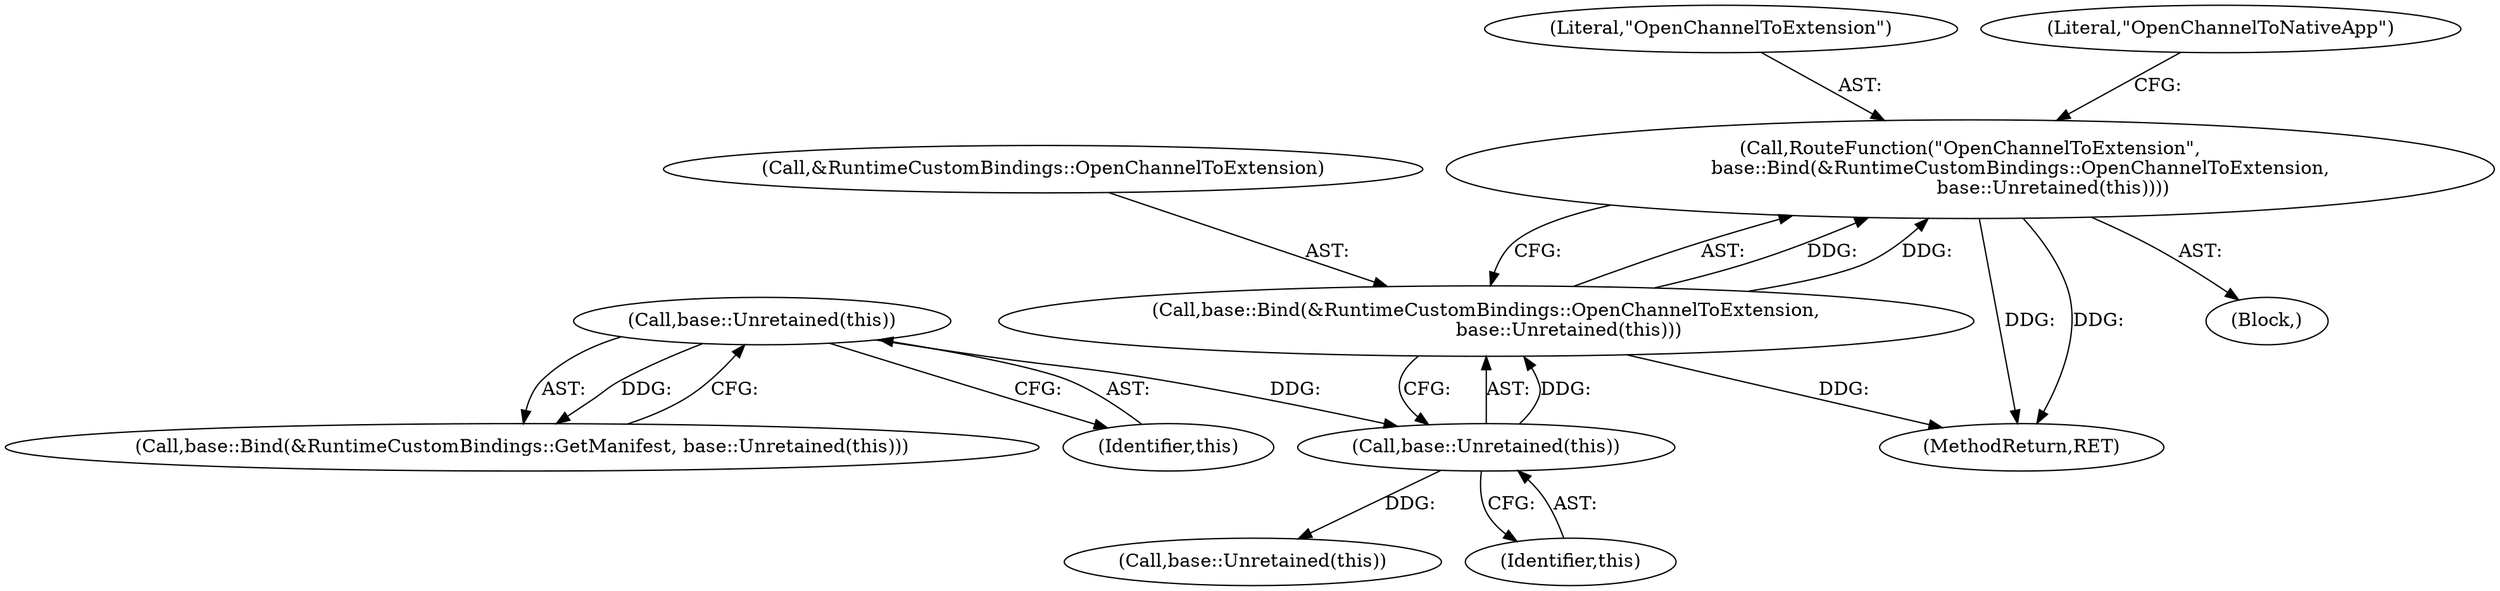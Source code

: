 digraph "1_Chrome_c0569cc04741cccf6548c2169fcc1609d958523f_9@del" {
"1000110" [label="(Call,RouteFunction(\"OpenChannelToExtension\",\n                 base::Bind(&RuntimeCustomBindings::OpenChannelToExtension,\n                            base::Unretained(this))))"];
"1000112" [label="(Call,base::Bind(&RuntimeCustomBindings::OpenChannelToExtension,\n                            base::Unretained(this)))"];
"1000115" [label="(Call,base::Unretained(this))"];
"1000108" [label="(Call,base::Unretained(this))"];
"1000131" [label="(MethodReturn,RET)"];
"1000102" [label="(Block,)"];
"1000115" [label="(Call,base::Unretained(this))"];
"1000105" [label="(Call,base::Bind(&RuntimeCustomBindings::GetManifest, base::Unretained(this)))"];
"1000111" [label="(Literal,\"OpenChannelToExtension\")"];
"1000118" [label="(Literal,\"OpenChannelToNativeApp\")"];
"1000108" [label="(Call,base::Unretained(this))"];
"1000122" [label="(Call,base::Unretained(this))"];
"1000113" [label="(Call,&RuntimeCustomBindings::OpenChannelToExtension)"];
"1000110" [label="(Call,RouteFunction(\"OpenChannelToExtension\",\n                 base::Bind(&RuntimeCustomBindings::OpenChannelToExtension,\n                            base::Unretained(this))))"];
"1000112" [label="(Call,base::Bind(&RuntimeCustomBindings::OpenChannelToExtension,\n                            base::Unretained(this)))"];
"1000109" [label="(Identifier,this)"];
"1000116" [label="(Identifier,this)"];
"1000110" -> "1000102"  [label="AST: "];
"1000110" -> "1000112"  [label="CFG: "];
"1000111" -> "1000110"  [label="AST: "];
"1000112" -> "1000110"  [label="AST: "];
"1000118" -> "1000110"  [label="CFG: "];
"1000110" -> "1000131"  [label="DDG: "];
"1000110" -> "1000131"  [label="DDG: "];
"1000112" -> "1000110"  [label="DDG: "];
"1000112" -> "1000110"  [label="DDG: "];
"1000112" -> "1000115"  [label="CFG: "];
"1000113" -> "1000112"  [label="AST: "];
"1000115" -> "1000112"  [label="AST: "];
"1000112" -> "1000131"  [label="DDG: "];
"1000115" -> "1000112"  [label="DDG: "];
"1000115" -> "1000116"  [label="CFG: "];
"1000116" -> "1000115"  [label="AST: "];
"1000108" -> "1000115"  [label="DDG: "];
"1000115" -> "1000122"  [label="DDG: "];
"1000108" -> "1000105"  [label="AST: "];
"1000108" -> "1000109"  [label="CFG: "];
"1000109" -> "1000108"  [label="AST: "];
"1000105" -> "1000108"  [label="CFG: "];
"1000108" -> "1000105"  [label="DDG: "];
}

